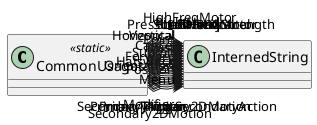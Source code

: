 @startuml
class CommonUsages <<static>> {
}
CommonUsages o-> "Primary2DMotion" InternedString
CommonUsages o-> "Secondary2DMotion" InternedString
CommonUsages o-> "PrimaryAction" InternedString
CommonUsages o-> "SecondaryAction" InternedString
CommonUsages o-> "PrimaryTrigger" InternedString
CommonUsages o-> "SecondaryTrigger" InternedString
CommonUsages o-> "Modifier" InternedString
CommonUsages o-> "Position" InternedString
CommonUsages o-> "Orientation" InternedString
CommonUsages o-> "Hatswitch" InternedString
CommonUsages o-> "Back" InternedString
CommonUsages o-> "Forward" InternedString
CommonUsages o-> "Menu" InternedString
CommonUsages o-> "Submit" InternedString
CommonUsages o-> "Cancel" InternedString
CommonUsages o-> "Horizontal" InternedString
CommonUsages o-> "Vertical" InternedString
CommonUsages o-> "Twist" InternedString
CommonUsages o-> "Pressure" InternedString
CommonUsages o-> "ScrollHorizontal" InternedString
CommonUsages o-> "ScrollVertical" InternedString
CommonUsages o-> "Point" InternedString
CommonUsages o-> "LowFreqMotor" InternedString
CommonUsages o-> "HighFreqMotor" InternedString
CommonUsages o-> "LeftHand" InternedString
CommonUsages o-> "RightHand" InternedString
CommonUsages o-> "BatteryStrength" InternedString
@enduml
